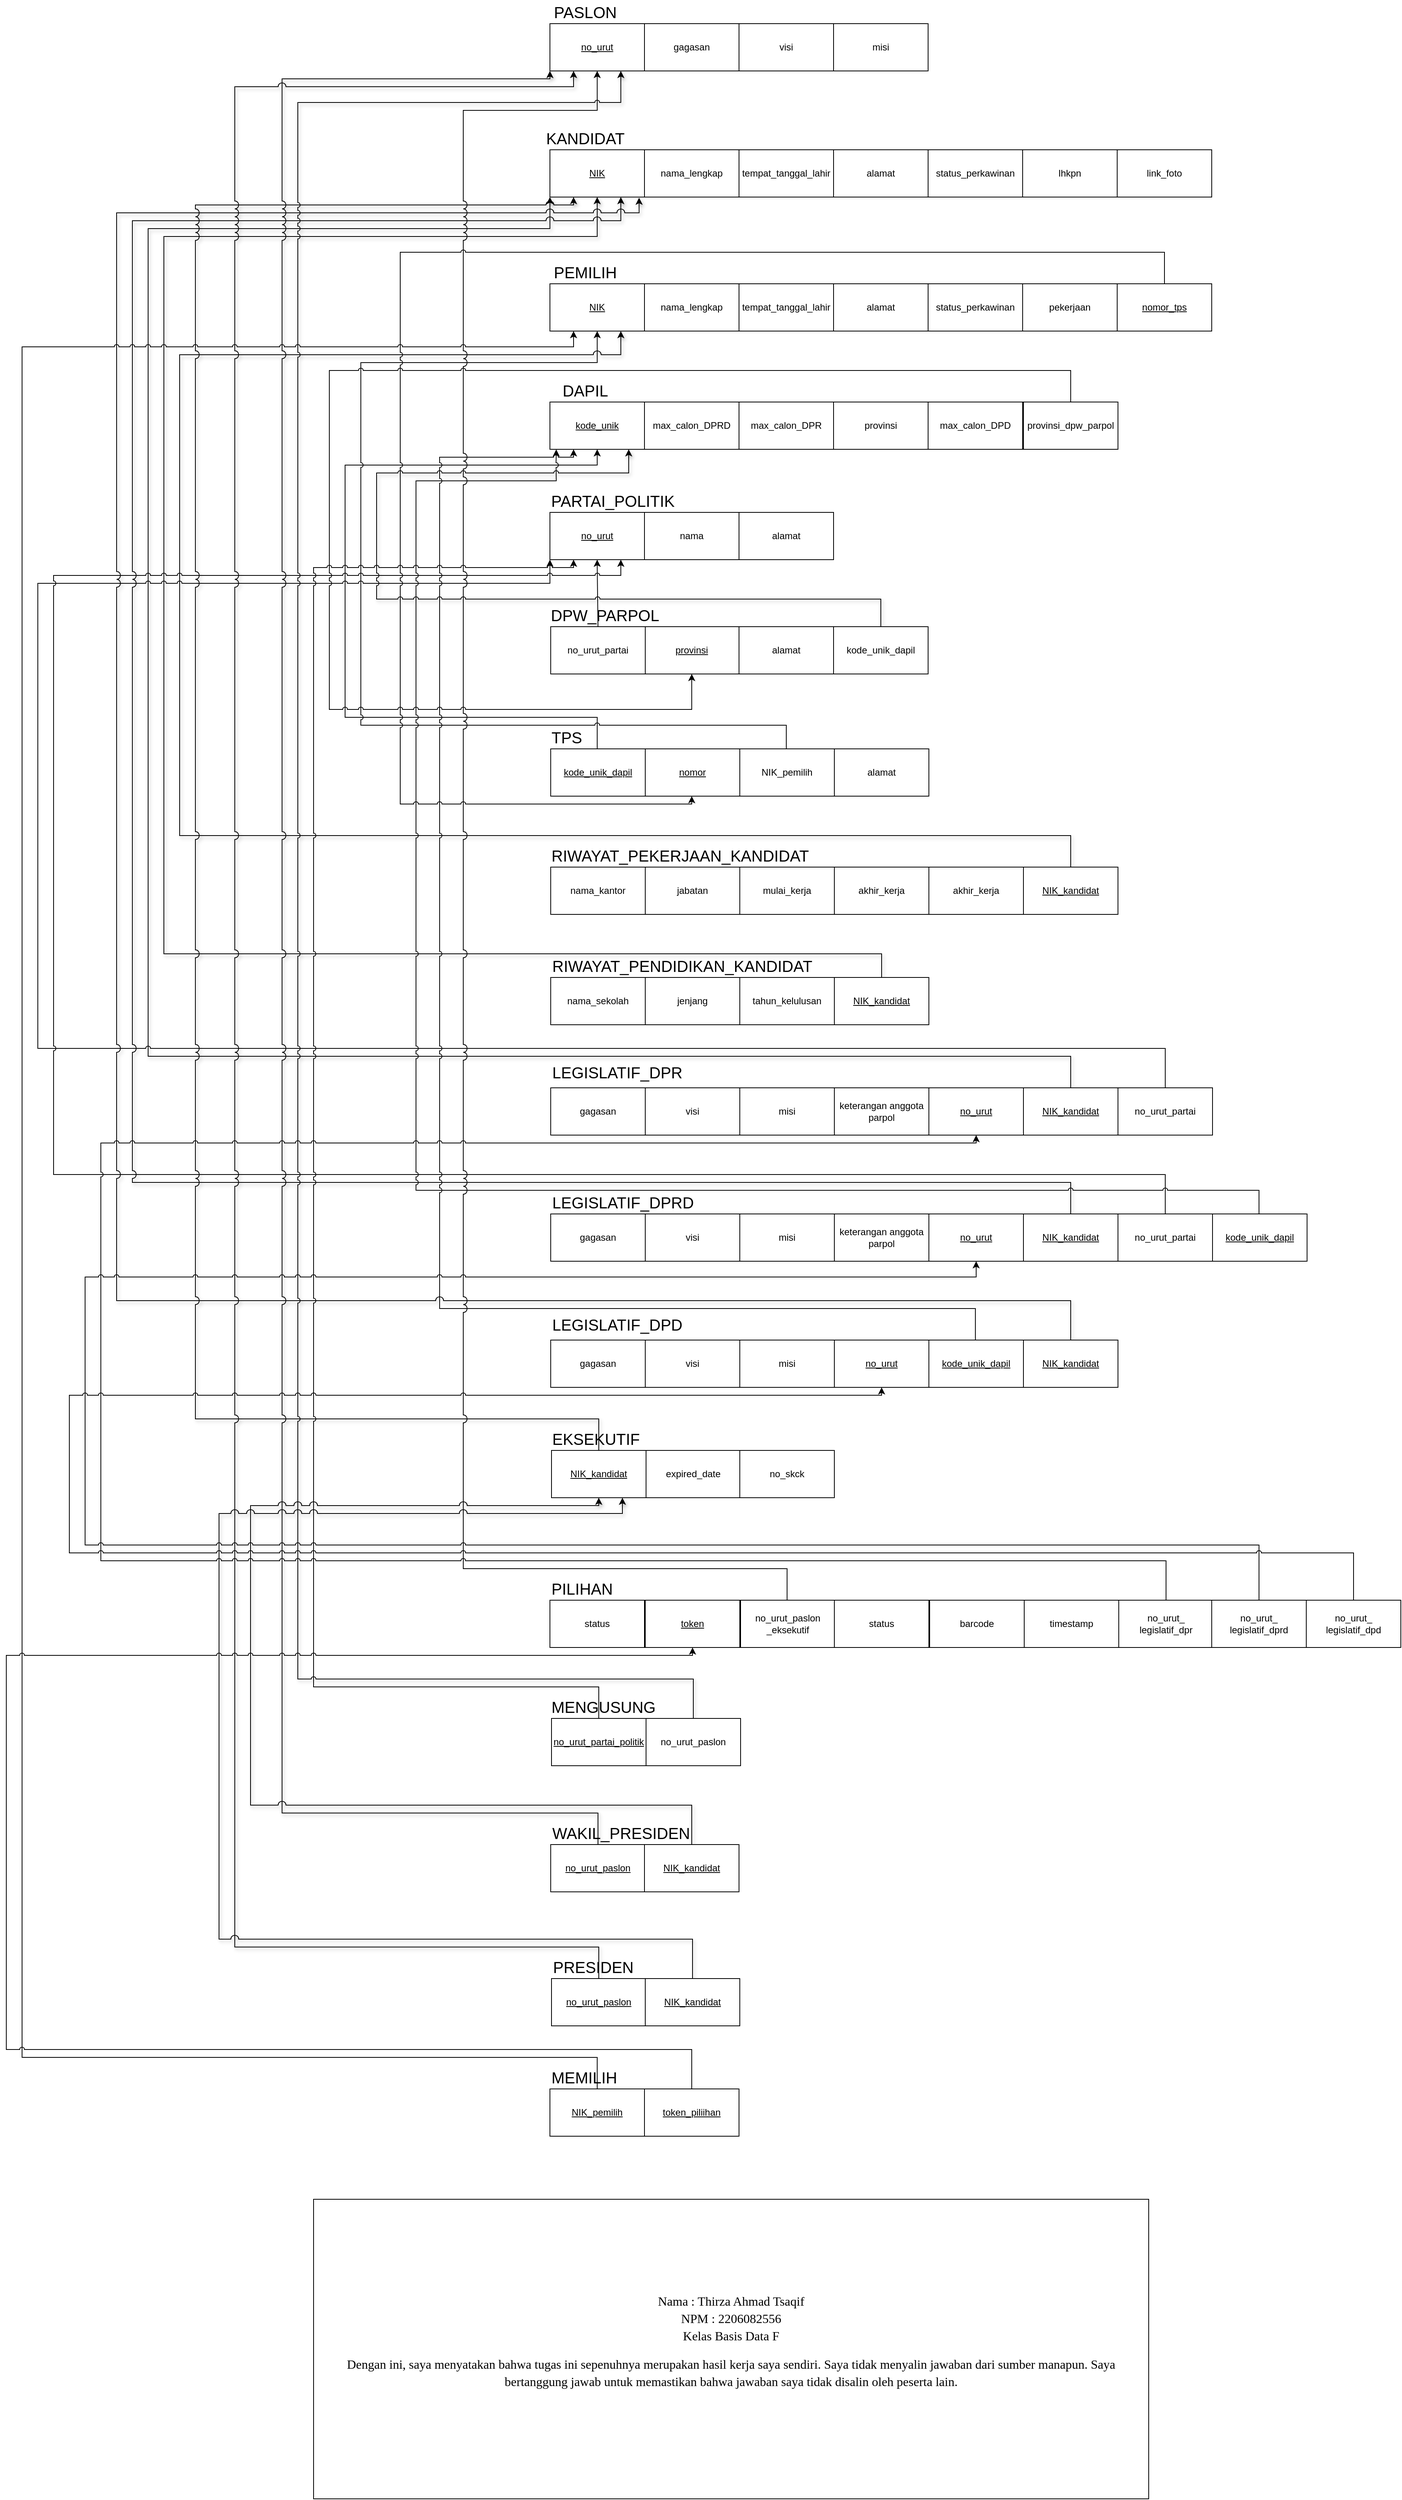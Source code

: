 <mxfile version="24.0.5" type="github">
  <diagram name="Page-1" id="29IbZUK5nLMqWAKEhT4y">
    <mxGraphModel dx="4347" dy="2905" grid="1" gridSize="10" guides="1" tooltips="1" connect="1" arrows="1" fold="1" page="1" pageScale="1" pageWidth="827" pageHeight="1169" math="0" shadow="0">
      <root>
        <mxCell id="0" />
        <mxCell id="1" parent="0" />
        <mxCell id="_uWPzjZglegu2zwNNhxl-1" value="no_urut" style="rounded=0;whiteSpace=wrap;html=1;fontStyle=4" parent="1" vertex="1">
          <mxGeometry x="70" y="-20" width="120" height="60" as="geometry" />
        </mxCell>
        <mxCell id="_uWPzjZglegu2zwNNhxl-2" value="gagasan" style="rounded=0;whiteSpace=wrap;html=1;" parent="1" vertex="1">
          <mxGeometry x="190" y="-20" width="120" height="60" as="geometry" />
        </mxCell>
        <mxCell id="_uWPzjZglegu2zwNNhxl-3" value="visi" style="rounded=0;whiteSpace=wrap;html=1;" parent="1" vertex="1">
          <mxGeometry x="310" y="-20" width="120" height="60" as="geometry" />
        </mxCell>
        <mxCell id="_uWPzjZglegu2zwNNhxl-4" value="misi" style="rounded=0;whiteSpace=wrap;html=1;" parent="1" vertex="1">
          <mxGeometry x="430" y="-20" width="120" height="60" as="geometry" />
        </mxCell>
        <mxCell id="_uWPzjZglegu2zwNNhxl-5" value="PASLON" style="text;html=1;align=center;verticalAlign=middle;whiteSpace=wrap;rounded=0;fontSize=20;" parent="1" vertex="1">
          <mxGeometry x="60" y="-50" width="110" height="30" as="geometry" />
        </mxCell>
        <mxCell id="_uWPzjZglegu2zwNNhxl-7" value="NIK" style="rounded=0;whiteSpace=wrap;html=1;fontStyle=4" parent="1" vertex="1">
          <mxGeometry x="70" y="140" width="120" height="60" as="geometry" />
        </mxCell>
        <mxCell id="_uWPzjZglegu2zwNNhxl-8" value="nama_lengkap" style="rounded=0;whiteSpace=wrap;html=1;" parent="1" vertex="1">
          <mxGeometry x="190" y="140" width="120" height="60" as="geometry" />
        </mxCell>
        <mxCell id="_uWPzjZglegu2zwNNhxl-9" value="tempat_tanggal_lahir" style="rounded=0;whiteSpace=wrap;html=1;" parent="1" vertex="1">
          <mxGeometry x="310" y="140" width="120" height="60" as="geometry" />
        </mxCell>
        <mxCell id="_uWPzjZglegu2zwNNhxl-10" value="alamat" style="rounded=0;whiteSpace=wrap;html=1;" parent="1" vertex="1">
          <mxGeometry x="430" y="140" width="120" height="60" as="geometry" />
        </mxCell>
        <mxCell id="_uWPzjZglegu2zwNNhxl-11" value="status_perkawinan" style="rounded=0;whiteSpace=wrap;html=1;" parent="1" vertex="1">
          <mxGeometry x="550" y="140" width="120" height="60" as="geometry" />
        </mxCell>
        <mxCell id="_uWPzjZglegu2zwNNhxl-12" value="lhkpn" style="rounded=0;whiteSpace=wrap;html=1;" parent="1" vertex="1">
          <mxGeometry x="670" y="140" width="120" height="60" as="geometry" />
        </mxCell>
        <mxCell id="_uWPzjZglegu2zwNNhxl-13" value="link_foto" style="rounded=0;whiteSpace=wrap;html=1;" parent="1" vertex="1">
          <mxGeometry x="790" y="140" width="120" height="60" as="geometry" />
        </mxCell>
        <mxCell id="_uWPzjZglegu2zwNNhxl-14" value="NIK" style="rounded=0;whiteSpace=wrap;html=1;fontStyle=4" parent="1" vertex="1">
          <mxGeometry x="70" y="310" width="120" height="60" as="geometry" />
        </mxCell>
        <mxCell id="_uWPzjZglegu2zwNNhxl-15" value="KANDIDAT" style="text;html=1;align=center;verticalAlign=middle;whiteSpace=wrap;rounded=0;fontSize=20;" parent="1" vertex="1">
          <mxGeometry x="70" y="110" width="90" height="30" as="geometry" />
        </mxCell>
        <mxCell id="_uWPzjZglegu2zwNNhxl-16" value="nama_lengkap" style="rounded=0;whiteSpace=wrap;html=1;" parent="1" vertex="1">
          <mxGeometry x="190" y="310" width="120" height="60" as="geometry" />
        </mxCell>
        <mxCell id="_uWPzjZglegu2zwNNhxl-18" value="tempat_tanggal_lahir" style="rounded=0;whiteSpace=wrap;html=1;" parent="1" vertex="1">
          <mxGeometry x="310" y="310" width="120" height="60" as="geometry" />
        </mxCell>
        <mxCell id="_uWPzjZglegu2zwNNhxl-19" value="alamat" style="rounded=0;whiteSpace=wrap;html=1;" parent="1" vertex="1">
          <mxGeometry x="430" y="310" width="120" height="60" as="geometry" />
        </mxCell>
        <mxCell id="_uWPzjZglegu2zwNNhxl-20" value="status_perkawinan" style="rounded=0;whiteSpace=wrap;html=1;" parent="1" vertex="1">
          <mxGeometry x="550" y="310" width="120" height="60" as="geometry" />
        </mxCell>
        <mxCell id="_uWPzjZglegu2zwNNhxl-21" value="pekerjaan" style="rounded=0;whiteSpace=wrap;html=1;" parent="1" vertex="1">
          <mxGeometry x="670" y="310" width="120" height="60" as="geometry" />
        </mxCell>
        <mxCell id="_uWPzjZglegu2zwNNhxl-22" value="max_calon_DPD" style="rounded=0;whiteSpace=wrap;html=1;" parent="1" vertex="1">
          <mxGeometry x="550" y="460" width="120" height="60" as="geometry" />
        </mxCell>
        <mxCell id="_uWPzjZglegu2zwNNhxl-23" value="PEMILIH" style="text;html=1;align=center;verticalAlign=middle;whiteSpace=wrap;rounded=0;fontSize=20;" parent="1" vertex="1">
          <mxGeometry x="70" y="280" width="90" height="30" as="geometry" />
        </mxCell>
        <mxCell id="_uWPzjZglegu2zwNNhxl-24" value="max_calon_DPRD" style="rounded=0;whiteSpace=wrap;html=1;" parent="1" vertex="1">
          <mxGeometry x="190" y="460" width="120" height="60" as="geometry" />
        </mxCell>
        <mxCell id="_uWPzjZglegu2zwNNhxl-25" value="max_calon_DPR" style="rounded=0;whiteSpace=wrap;html=1;" parent="1" vertex="1">
          <mxGeometry x="310" y="460" width="120" height="60" as="geometry" />
        </mxCell>
        <mxCell id="_uWPzjZglegu2zwNNhxl-26" value="provinsi" style="rounded=0;whiteSpace=wrap;html=1;" parent="1" vertex="1">
          <mxGeometry x="430" y="460" width="120" height="60" as="geometry" />
        </mxCell>
        <mxCell id="_uWPzjZglegu2zwNNhxl-27" value="kode_unik" style="rounded=0;whiteSpace=wrap;html=1;fontStyle=4" parent="1" vertex="1">
          <mxGeometry x="70" y="460" width="120" height="60" as="geometry" />
        </mxCell>
        <mxCell id="_uWPzjZglegu2zwNNhxl-28" value="DAPIL" style="text;html=1;align=center;verticalAlign=middle;whiteSpace=wrap;rounded=0;fontSize=20;" parent="1" vertex="1">
          <mxGeometry x="70" y="430" width="90" height="30" as="geometry" />
        </mxCell>
        <mxCell id="_uWPzjZglegu2zwNNhxl-29" value="no_urut" style="rounded=0;whiteSpace=wrap;html=1;fontStyle=4" parent="1" vertex="1">
          <mxGeometry x="70" y="600" width="120" height="60" as="geometry" />
        </mxCell>
        <mxCell id="_uWPzjZglegu2zwNNhxl-30" value="nama" style="rounded=0;whiteSpace=wrap;html=1;" parent="1" vertex="1">
          <mxGeometry x="190" y="600" width="120" height="60" as="geometry" />
        </mxCell>
        <mxCell id="_uWPzjZglegu2zwNNhxl-31" value="alamat" style="rounded=0;whiteSpace=wrap;html=1;" parent="1" vertex="1">
          <mxGeometry x="310" y="600" width="120" height="60" as="geometry" />
        </mxCell>
        <mxCell id="_uWPzjZglegu2zwNNhxl-32" value="PARTAI_POLITIK" style="text;html=1;align=center;verticalAlign=middle;whiteSpace=wrap;rounded=0;fontSize=20;" parent="1" vertex="1">
          <mxGeometry x="70" y="570" width="160" height="30" as="geometry" />
        </mxCell>
        <mxCell id="_uWPzjZglegu2zwNNhxl-36" value="provinsi" style="rounded=0;whiteSpace=wrap;html=1;fontStyle=4" parent="1" vertex="1">
          <mxGeometry x="190" y="745" width="120" height="60" as="geometry" />
        </mxCell>
        <mxCell id="12" style="edgeStyle=orthogonalEdgeStyle;rounded=0;jumpStyle=arc;html=1;entryX=0.5;entryY=1;entryDx=0;entryDy=0;" parent="1" source="_uWPzjZglegu2zwNNhxl-37" target="_uWPzjZglegu2zwNNhxl-29" edge="1">
          <mxGeometry relative="1" as="geometry" />
        </mxCell>
        <mxCell id="_uWPzjZglegu2zwNNhxl-37" value="no_urut_partai" style="rounded=0;whiteSpace=wrap;html=1;fontStyle=0" parent="1" vertex="1">
          <mxGeometry x="71" y="745" width="120" height="60" as="geometry" />
        </mxCell>
        <mxCell id="_uWPzjZglegu2zwNNhxl-38" value="alamat" style="rounded=0;whiteSpace=wrap;html=1;" parent="1" vertex="1">
          <mxGeometry x="310" y="745" width="120" height="60" as="geometry" />
        </mxCell>
        <mxCell id="_uWPzjZglegu2zwNNhxl-39" value="DPW_PARPOL" style="text;html=1;align=center;verticalAlign=middle;whiteSpace=wrap;rounded=0;fontSize=20;" parent="1" vertex="1">
          <mxGeometry x="60" y="715" width="160" height="30" as="geometry" />
        </mxCell>
        <mxCell id="_uWPzjZglegu2zwNNhxl-40" value="alamat" style="rounded=0;whiteSpace=wrap;html=1;" parent="1" vertex="1">
          <mxGeometry x="431" y="900" width="120" height="60" as="geometry" />
        </mxCell>
        <mxCell id="_uWPzjZglegu2zwNNhxl-41" value="nomor" style="rounded=0;whiteSpace=wrap;html=1;fontStyle=4" parent="1" vertex="1">
          <mxGeometry x="191" y="900" width="120" height="60" as="geometry" />
        </mxCell>
        <mxCell id="16" style="edgeStyle=orthogonalEdgeStyle;rounded=0;jumpStyle=arc;html=1;entryX=0.5;entryY=1;entryDx=0;entryDy=0;" parent="1" source="_uWPzjZglegu2zwNNhxl-42" target="_uWPzjZglegu2zwNNhxl-27" edge="1">
          <mxGeometry relative="1" as="geometry">
            <Array as="points">
              <mxPoint x="130" y="860" />
              <mxPoint x="-190" y="860" />
              <mxPoint x="-190" y="540" />
              <mxPoint x="130" y="540" />
            </Array>
          </mxGeometry>
        </mxCell>
        <mxCell id="_uWPzjZglegu2zwNNhxl-42" value="kode_unik_dapil" style="rounded=0;whiteSpace=wrap;html=1;fontStyle=4" parent="1" vertex="1">
          <mxGeometry x="71" y="900" width="120" height="60" as="geometry" />
        </mxCell>
        <mxCell id="_uWPzjZglegu2zwNNhxl-43" value="TPS" style="text;html=1;align=left;verticalAlign=middle;whiteSpace=wrap;rounded=0;fontSize=20;" parent="1" vertex="1">
          <mxGeometry x="70" y="870" width="50" height="30" as="geometry" />
        </mxCell>
        <mxCell id="13" style="edgeStyle=orthogonalEdgeStyle;rounded=0;jumpStyle=arc;html=1;entryX=0.5;entryY=1;entryDx=0;entryDy=0;" parent="1" source="_uWPzjZglegu2zwNNhxl-44" target="_uWPzjZglegu2zwNNhxl-14" edge="1">
          <mxGeometry relative="1" as="geometry">
            <Array as="points">
              <mxPoint x="370" y="870" />
              <mxPoint x="-170" y="870" />
              <mxPoint x="-170" y="410" />
              <mxPoint x="130" y="410" />
            </Array>
          </mxGeometry>
        </mxCell>
        <mxCell id="_uWPzjZglegu2zwNNhxl-44" value="NIK_pemilih" style="rounded=0;whiteSpace=wrap;html=1;fontStyle=0" parent="1" vertex="1">
          <mxGeometry x="311" y="900" width="120" height="60" as="geometry" />
        </mxCell>
        <mxCell id="_uWPzjZglegu2zwNNhxl-45" value="nama_kantor" style="rounded=0;whiteSpace=wrap;html=1;fontStyle=0" parent="1" vertex="1">
          <mxGeometry x="71" y="1050" width="120" height="60" as="geometry" />
        </mxCell>
        <mxCell id="_uWPzjZglegu2zwNNhxl-46" value="jabatan" style="rounded=0;whiteSpace=wrap;html=1;fontStyle=0" parent="1" vertex="1">
          <mxGeometry x="191" y="1050" width="120" height="60" as="geometry" />
        </mxCell>
        <mxCell id="_uWPzjZglegu2zwNNhxl-47" value="mulai_kerja" style="rounded=0;whiteSpace=wrap;html=1;fontStyle=0" parent="1" vertex="1">
          <mxGeometry x="311" y="1050" width="120" height="60" as="geometry" />
        </mxCell>
        <mxCell id="_uWPzjZglegu2zwNNhxl-48" value="akhir_kerja" style="rounded=0;whiteSpace=wrap;html=1;fontStyle=0" parent="1" vertex="1">
          <mxGeometry x="431" y="1050" width="120" height="60" as="geometry" />
        </mxCell>
        <mxCell id="_uWPzjZglegu2zwNNhxl-50" value="RIWAYAT_PEKERJAAN_KANDIDAT" style="text;html=1;align=left;verticalAlign=middle;whiteSpace=wrap;rounded=0;fontSize=20;" parent="1" vertex="1">
          <mxGeometry x="70" y="1020" width="330" height="30" as="geometry" />
        </mxCell>
        <mxCell id="_uWPzjZglegu2zwNNhxl-51" value="akhir_kerja" style="rounded=0;whiteSpace=wrap;html=1;fontStyle=0" parent="1" vertex="1">
          <mxGeometry x="551" y="1050" width="120" height="60" as="geometry" />
        </mxCell>
        <mxCell id="37" style="edgeStyle=orthogonalEdgeStyle;rounded=0;jumpStyle=arc;jumpSize=10;html=1;entryX=0.75;entryY=1;entryDx=0;entryDy=0;shadow=1;" parent="1" source="_uWPzjZglegu2zwNNhxl-52" target="_uWPzjZglegu2zwNNhxl-14" edge="1">
          <mxGeometry relative="1" as="geometry">
            <Array as="points">
              <mxPoint x="731" y="1010" />
              <mxPoint x="-400" y="1010" />
              <mxPoint x="-400" y="400" />
              <mxPoint x="160" y="400" />
            </Array>
          </mxGeometry>
        </mxCell>
        <mxCell id="_uWPzjZglegu2zwNNhxl-52" value="NIK_kandidat" style="rounded=0;whiteSpace=wrap;html=1;fontStyle=4" parent="1" vertex="1">
          <mxGeometry x="671" y="1050" width="120" height="60" as="geometry" />
        </mxCell>
        <mxCell id="_uWPzjZglegu2zwNNhxl-53" value="nama_sekolah" style="rounded=0;whiteSpace=wrap;html=1;fontStyle=0" parent="1" vertex="1">
          <mxGeometry x="71" y="1190" width="120" height="60" as="geometry" />
        </mxCell>
        <mxCell id="_uWPzjZglegu2zwNNhxl-54" value="jenjang" style="rounded=0;whiteSpace=wrap;html=1;fontStyle=0" parent="1" vertex="1">
          <mxGeometry x="191" y="1190" width="120" height="60" as="geometry" />
        </mxCell>
        <mxCell id="_uWPzjZglegu2zwNNhxl-55" value="tahun_kelulusan" style="rounded=0;whiteSpace=wrap;html=1;fontStyle=0" parent="1" vertex="1">
          <mxGeometry x="311" y="1190" width="120" height="60" as="geometry" />
        </mxCell>
        <mxCell id="_uWPzjZglegu2zwNNhxl-56" value="RIWAYAT_PENDIDIKAN_KANDIDAT" style="text;html=1;align=left;verticalAlign=middle;whiteSpace=wrap;rounded=0;fontSize=20;" parent="1" vertex="1">
          <mxGeometry x="71" y="1160" width="330" height="30" as="geometry" />
        </mxCell>
        <mxCell id="38" style="edgeStyle=orthogonalEdgeStyle;rounded=0;jumpStyle=arc;jumpSize=10;html=1;entryX=0.5;entryY=1;entryDx=0;entryDy=0;shadow=1;" parent="1" source="_uWPzjZglegu2zwNNhxl-57" target="_uWPzjZglegu2zwNNhxl-7" edge="1">
          <mxGeometry relative="1" as="geometry">
            <Array as="points">
              <mxPoint x="491" y="1160" />
              <mxPoint x="-420" y="1160" />
              <mxPoint x="-420" y="250" />
              <mxPoint x="130" y="250" />
            </Array>
          </mxGeometry>
        </mxCell>
        <mxCell id="_uWPzjZglegu2zwNNhxl-57" value="NIK_kandidat" style="rounded=0;whiteSpace=wrap;html=1;fontStyle=4" parent="1" vertex="1">
          <mxGeometry x="431" y="1190" width="120" height="60" as="geometry" />
        </mxCell>
        <mxCell id="_uWPzjZglegu2zwNNhxl-58" value="gagasan" style="rounded=0;whiteSpace=wrap;html=1;fontStyle=0" parent="1" vertex="1">
          <mxGeometry x="71" y="1330" width="120" height="60" as="geometry" />
        </mxCell>
        <mxCell id="_uWPzjZglegu2zwNNhxl-59" value="LEGISLATIF_DPR" style="text;html=1;align=left;verticalAlign=middle;whiteSpace=wrap;rounded=0;fontSize=20;" parent="1" vertex="1">
          <mxGeometry x="71" y="1295" width="330" height="30" as="geometry" />
        </mxCell>
        <mxCell id="_uWPzjZglegu2zwNNhxl-60" value="visi" style="rounded=0;whiteSpace=wrap;html=1;fontStyle=0" parent="1" vertex="1">
          <mxGeometry x="191" y="1330" width="120" height="60" as="geometry" />
        </mxCell>
        <mxCell id="_uWPzjZglegu2zwNNhxl-61" value="misi" style="rounded=0;whiteSpace=wrap;html=1;fontStyle=0" parent="1" vertex="1">
          <mxGeometry x="311" y="1330" width="120" height="60" as="geometry" />
        </mxCell>
        <mxCell id="_uWPzjZglegu2zwNNhxl-62" value="keterangan anggota parpol" style="rounded=0;whiteSpace=wrap;html=1;fontStyle=0" parent="1" vertex="1">
          <mxGeometry x="431" y="1330" width="120" height="60" as="geometry" />
        </mxCell>
        <mxCell id="_uWPzjZglegu2zwNNhxl-63" value="no_urut" style="rounded=0;whiteSpace=wrap;html=1;fontStyle=4" parent="1" vertex="1">
          <mxGeometry x="551" y="1330" width="120" height="60" as="geometry" />
        </mxCell>
        <mxCell id="39" style="edgeStyle=orthogonalEdgeStyle;rounded=0;jumpStyle=arc;jumpSize=10;html=1;entryX=0;entryY=1;entryDx=0;entryDy=0;shadow=1;" parent="1" source="_uWPzjZglegu2zwNNhxl-64" target="_uWPzjZglegu2zwNNhxl-7" edge="1">
          <mxGeometry relative="1" as="geometry">
            <Array as="points">
              <mxPoint x="731" y="1290" />
              <mxPoint x="-440" y="1290" />
              <mxPoint x="-440" y="240" />
              <mxPoint x="70" y="240" />
            </Array>
          </mxGeometry>
        </mxCell>
        <mxCell id="_uWPzjZglegu2zwNNhxl-64" value="NIK_kandidat" style="rounded=0;whiteSpace=wrap;html=1;fontStyle=4" parent="1" vertex="1">
          <mxGeometry x="671" y="1330" width="120" height="60" as="geometry" />
        </mxCell>
        <mxCell id="52" style="edgeStyle=orthogonalEdgeStyle;rounded=0;jumpStyle=arc;html=1;entryX=0;entryY=1;entryDx=0;entryDy=0;" parent="1" source="_uWPzjZglegu2zwNNhxl-65" target="_uWPzjZglegu2zwNNhxl-29" edge="1">
          <mxGeometry relative="1" as="geometry">
            <Array as="points">
              <mxPoint x="851" y="1280" />
              <mxPoint x="-580" y="1280" />
              <mxPoint x="-580" y="690" />
              <mxPoint x="70" y="690" />
            </Array>
            <mxPoint x="130" y="660" as="targetPoint" />
          </mxGeometry>
        </mxCell>
        <mxCell id="_uWPzjZglegu2zwNNhxl-65" value="no_urut_partai" style="rounded=0;whiteSpace=wrap;html=1;fontStyle=0" parent="1" vertex="1">
          <mxGeometry x="791" y="1330" width="120" height="60" as="geometry" />
        </mxCell>
        <mxCell id="51" style="edgeStyle=orthogonalEdgeStyle;rounded=0;jumpStyle=arc;html=1;entryX=0.75;entryY=1;entryDx=0;entryDy=0;" parent="1" source="_uWPzjZglegu2zwNNhxl-74" target="_uWPzjZglegu2zwNNhxl-29" edge="1">
          <mxGeometry relative="1" as="geometry">
            <Array as="points">
              <mxPoint x="851" y="1440" />
              <mxPoint x="-560" y="1440" />
              <mxPoint x="-560" y="680" />
              <mxPoint x="160" y="680" />
            </Array>
          </mxGeometry>
        </mxCell>
        <mxCell id="_uWPzjZglegu2zwNNhxl-74" value="no_urut_partai" style="rounded=0;whiteSpace=wrap;html=1;fontStyle=0" parent="1" vertex="1">
          <mxGeometry x="791" y="1490" width="120" height="60" as="geometry" />
        </mxCell>
        <mxCell id="41" style="edgeStyle=orthogonalEdgeStyle;rounded=0;jumpStyle=arc;jumpSize=10;html=1;entryX=0.75;entryY=1;entryDx=0;entryDy=0;shadow=1;" parent="1" source="_uWPzjZglegu2zwNNhxl-75" target="_uWPzjZglegu2zwNNhxl-7" edge="1">
          <mxGeometry relative="1" as="geometry">
            <Array as="points">
              <mxPoint x="731" y="1450" />
              <mxPoint x="-460" y="1450" />
              <mxPoint x="-460" y="230" />
              <mxPoint x="160" y="230" />
            </Array>
          </mxGeometry>
        </mxCell>
        <mxCell id="_uWPzjZglegu2zwNNhxl-75" value="NIK_kandidat" style="rounded=0;whiteSpace=wrap;html=1;fontStyle=4" parent="1" vertex="1">
          <mxGeometry x="671" y="1490" width="120" height="60" as="geometry" />
        </mxCell>
        <mxCell id="_uWPzjZglegu2zwNNhxl-76" value="no_urut" style="rounded=0;whiteSpace=wrap;html=1;fontStyle=4" parent="1" vertex="1">
          <mxGeometry x="551" y="1490" width="120" height="60" as="geometry" />
        </mxCell>
        <mxCell id="_uWPzjZglegu2zwNNhxl-77" value="keterangan anggota parpol" style="rounded=0;whiteSpace=wrap;html=1;fontStyle=0" parent="1" vertex="1">
          <mxGeometry x="431" y="1490" width="120" height="60" as="geometry" />
        </mxCell>
        <mxCell id="_uWPzjZglegu2zwNNhxl-78" value="misi" style="rounded=0;whiteSpace=wrap;html=1;fontStyle=0" parent="1" vertex="1">
          <mxGeometry x="311" y="1490" width="120" height="60" as="geometry" />
        </mxCell>
        <mxCell id="_uWPzjZglegu2zwNNhxl-79" value="visi" style="rounded=0;whiteSpace=wrap;html=1;fontStyle=0" parent="1" vertex="1">
          <mxGeometry x="191" y="1490" width="120" height="60" as="geometry" />
        </mxCell>
        <mxCell id="_uWPzjZglegu2zwNNhxl-80" value="gagasan" style="rounded=0;whiteSpace=wrap;html=1;fontStyle=0" parent="1" vertex="1">
          <mxGeometry x="71" y="1490" width="120" height="60" as="geometry" />
        </mxCell>
        <mxCell id="_uWPzjZglegu2zwNNhxl-81" value="LEGISLATIF_DPRD" style="text;html=1;align=left;verticalAlign=middle;whiteSpace=wrap;rounded=0;fontSize=20;" parent="1" vertex="1">
          <mxGeometry x="71" y="1460" width="330" height="30" as="geometry" />
        </mxCell>
        <mxCell id="7" style="edgeStyle=orthogonalEdgeStyle;rounded=0;jumpStyle=arc;html=1;entryX=0.063;entryY=1.001;entryDx=0;entryDy=0;entryPerimeter=0;" parent="1" source="_uWPzjZglegu2zwNNhxl-82" target="_uWPzjZglegu2zwNNhxl-27" edge="1">
          <mxGeometry relative="1" as="geometry">
            <Array as="points">
              <mxPoint x="970" y="1460" />
              <mxPoint x="-100" y="1460" />
              <mxPoint x="-100" y="560" />
              <mxPoint x="78" y="560" />
              <mxPoint x="78" y="520" />
            </Array>
          </mxGeometry>
        </mxCell>
        <mxCell id="_uWPzjZglegu2zwNNhxl-82" value="kode_unik_dapil" style="rounded=0;whiteSpace=wrap;html=1;fontStyle=4" parent="1" vertex="1">
          <mxGeometry x="911" y="1490" width="120" height="60" as="geometry" />
        </mxCell>
        <mxCell id="_uWPzjZglegu2zwNNhxl-83" value="LEGISLATIF_DPD" style="text;html=1;align=left;verticalAlign=middle;whiteSpace=wrap;rounded=0;fontSize=20;" parent="1" vertex="1">
          <mxGeometry x="71" y="1615" width="330" height="30" as="geometry" />
        </mxCell>
        <mxCell id="_uWPzjZglegu2zwNNhxl-85" value="gagasan" style="rounded=0;whiteSpace=wrap;html=1;fontStyle=0" parent="1" vertex="1">
          <mxGeometry x="71" y="1650" width="120" height="60" as="geometry" />
        </mxCell>
        <mxCell id="_uWPzjZglegu2zwNNhxl-88" value="visi" style="rounded=0;whiteSpace=wrap;html=1;fontStyle=0" parent="1" vertex="1">
          <mxGeometry x="191" y="1650" width="120" height="60" as="geometry" />
        </mxCell>
        <mxCell id="_uWPzjZglegu2zwNNhxl-90" value="misi" style="rounded=0;whiteSpace=wrap;html=1;fontStyle=0" parent="1" vertex="1">
          <mxGeometry x="311" y="1650" width="120" height="60" as="geometry" />
        </mxCell>
        <mxCell id="_uWPzjZglegu2zwNNhxl-91" value="no_urut" style="rounded=0;whiteSpace=wrap;html=1;fontStyle=4" parent="1" vertex="1">
          <mxGeometry x="431" y="1650" width="120" height="60" as="geometry" />
        </mxCell>
        <mxCell id="6" style="edgeStyle=orthogonalEdgeStyle;rounded=0;html=1;entryX=0.25;entryY=1;entryDx=0;entryDy=0;jumpStyle=arc;" parent="1" source="_uWPzjZglegu2zwNNhxl-92" target="_uWPzjZglegu2zwNNhxl-27" edge="1">
          <mxGeometry relative="1" as="geometry">
            <Array as="points">
              <mxPoint x="610" y="1610" />
              <mxPoint x="-70" y="1610" />
              <mxPoint x="-70" y="530" />
              <mxPoint x="100" y="530" />
            </Array>
          </mxGeometry>
        </mxCell>
        <mxCell id="_uWPzjZglegu2zwNNhxl-92" value="kode_unik_dapil" style="rounded=0;whiteSpace=wrap;html=1;fontStyle=4" parent="1" vertex="1">
          <mxGeometry x="551" y="1650" width="120" height="60" as="geometry" />
        </mxCell>
        <mxCell id="43" style="edgeStyle=orthogonalEdgeStyle;rounded=0;jumpStyle=arc;jumpSize=10;html=1;entryX=0.943;entryY=1.013;entryDx=0;entryDy=0;shadow=1;entryPerimeter=0;" parent="1" source="_uWPzjZglegu2zwNNhxl-95" target="_uWPzjZglegu2zwNNhxl-7" edge="1">
          <mxGeometry relative="1" as="geometry">
            <Array as="points">
              <mxPoint x="731" y="1600" />
              <mxPoint x="-480" y="1600" />
              <mxPoint x="-480" y="220" />
              <mxPoint x="183" y="220" />
            </Array>
          </mxGeometry>
        </mxCell>
        <mxCell id="_uWPzjZglegu2zwNNhxl-95" value="NIK_kandidat" style="rounded=0;whiteSpace=wrap;html=1;fontStyle=4" parent="1" vertex="1">
          <mxGeometry x="671" y="1650" width="120" height="60" as="geometry" />
        </mxCell>
        <mxCell id="36" style="edgeStyle=orthogonalEdgeStyle;rounded=0;jumpStyle=arc;jumpSize=10;html=1;entryX=0.25;entryY=1;entryDx=0;entryDy=0;shadow=1;" parent="1" source="_uWPzjZglegu2zwNNhxl-96" target="_uWPzjZglegu2zwNNhxl-7" edge="1">
          <mxGeometry relative="1" as="geometry">
            <Array as="points">
              <mxPoint x="132" y="1750" />
              <mxPoint x="-380" y="1750" />
              <mxPoint x="-380" y="210" />
              <mxPoint x="100" y="210" />
            </Array>
          </mxGeometry>
        </mxCell>
        <mxCell id="_uWPzjZglegu2zwNNhxl-96" value="NIK_kandidat" style="rounded=0;whiteSpace=wrap;html=1;fontStyle=4" parent="1" vertex="1">
          <mxGeometry x="72" y="1790" width="120" height="60" as="geometry" />
        </mxCell>
        <mxCell id="_uWPzjZglegu2zwNNhxl-97" value="expired_date" style="rounded=0;whiteSpace=wrap;html=1;fontStyle=0" parent="1" vertex="1">
          <mxGeometry x="192" y="1790" width="120" height="60" as="geometry" />
        </mxCell>
        <mxCell id="_uWPzjZglegu2zwNNhxl-99" style="edgeStyle=orthogonalEdgeStyle;rounded=0;orthogonalLoop=1;jettySize=auto;html=1;exitX=0.75;exitY=1;exitDx=0;exitDy=0;entryX=0.658;entryY=0.833;entryDx=0;entryDy=0;entryPerimeter=0;" parent="1" source="_uWPzjZglegu2zwNNhxl-100" target="_uWPzjZglegu2zwNNhxl-100" edge="1">
          <mxGeometry relative="1" as="geometry" />
        </mxCell>
        <mxCell id="_uWPzjZglegu2zwNNhxl-100" value="no_skck" style="rounded=0;whiteSpace=wrap;html=1;fontStyle=0" parent="1" vertex="1">
          <mxGeometry x="311" y="1790" width="120" height="60" as="geometry" />
        </mxCell>
        <mxCell id="_uWPzjZglegu2zwNNhxl-101" value="EKSEKUTIF" style="text;html=1;align=left;verticalAlign=middle;whiteSpace=wrap;rounded=0;fontSize=20;" parent="1" vertex="1">
          <mxGeometry x="71" y="1760" width="29" height="30" as="geometry" />
        </mxCell>
        <mxCell id="_uWPzjZglegu2zwNNhxl-103" value="token" style="rounded=0;whiteSpace=wrap;html=1;fontStyle=4" parent="1" vertex="1">
          <mxGeometry x="191" y="1980" width="120" height="60" as="geometry" />
        </mxCell>
        <mxCell id="5" style="edgeStyle=orthogonalEdgeStyle;rounded=0;html=1;entryX=0.5;entryY=1;entryDx=0;entryDy=0;jumpStyle=arc;jumpSize=10;" parent="1" source="_uWPzjZglegu2zwNNhxl-104" target="_uWPzjZglegu2zwNNhxl-1" edge="1">
          <mxGeometry relative="1" as="geometry">
            <Array as="points">
              <mxPoint x="371" y="1940" />
              <mxPoint x="-40" y="1940" />
              <mxPoint x="-40" y="90" />
              <mxPoint x="130" y="90" />
            </Array>
          </mxGeometry>
        </mxCell>
        <mxCell id="_uWPzjZglegu2zwNNhxl-104" value="no_urut_paslon&lt;br&gt;_eksekutif" style="rounded=0;whiteSpace=wrap;html=1;fontStyle=0" parent="1" vertex="1">
          <mxGeometry x="312" y="1980" width="120" height="60" as="geometry" />
        </mxCell>
        <mxCell id="_uWPzjZglegu2zwNNhxl-105" value="status" style="rounded=0;whiteSpace=wrap;html=1;fontStyle=0" parent="1" vertex="1">
          <mxGeometry x="70" y="1980" width="120" height="60" as="geometry" />
        </mxCell>
        <mxCell id="_uWPzjZglegu2zwNNhxl-106" value="barcode" style="rounded=0;whiteSpace=wrap;html=1;fontStyle=0" parent="1" vertex="1">
          <mxGeometry x="552" y="1980" width="120" height="60" as="geometry" />
        </mxCell>
        <mxCell id="_uWPzjZglegu2zwNNhxl-107" value="PILIHAN" style="text;html=1;align=left;verticalAlign=middle;whiteSpace=wrap;rounded=0;fontSize=20;" parent="1" vertex="1">
          <mxGeometry x="70" y="1950" width="230" height="30" as="geometry" />
        </mxCell>
        <mxCell id="_uWPzjZglegu2zwNNhxl-109" value="timestamp" style="rounded=0;whiteSpace=wrap;html=1;fontStyle=0" parent="1" vertex="1">
          <mxGeometry x="672" y="1980" width="120" height="60" as="geometry" />
        </mxCell>
        <mxCell id="9" style="edgeStyle=orthogonalEdgeStyle;rounded=0;jumpStyle=arc;html=1;" parent="1" source="8" edge="1">
          <mxGeometry relative="1" as="geometry">
            <mxPoint x="250" y="960" as="targetPoint" />
            <Array as="points">
              <mxPoint x="850" y="270" />
              <mxPoint x="-120" y="270" />
              <mxPoint x="-120" y="970" />
              <mxPoint x="250" y="970" />
            </Array>
          </mxGeometry>
        </mxCell>
        <mxCell id="8" value="nomor_tps" style="rounded=0;whiteSpace=wrap;html=1;fontStyle=4" parent="1" vertex="1">
          <mxGeometry x="790" y="310" width="120" height="60" as="geometry" />
        </mxCell>
        <mxCell id="11" style="edgeStyle=orthogonalEdgeStyle;rounded=0;jumpStyle=arc;html=1;shadow=1;" parent="1" source="10" target="_uWPzjZglegu2zwNNhxl-27" edge="1">
          <mxGeometry relative="1" as="geometry">
            <Array as="points">
              <mxPoint x="490" y="710" />
              <mxPoint x="-150" y="710" />
              <mxPoint x="-150" y="550" />
              <mxPoint x="170" y="550" />
            </Array>
          </mxGeometry>
        </mxCell>
        <mxCell id="10" value="kode_unik_dapil" style="rounded=0;whiteSpace=wrap;html=1;fontStyle=0" parent="1" vertex="1">
          <mxGeometry x="430" y="745" width="120" height="60" as="geometry" />
        </mxCell>
        <mxCell id="18" style="edgeStyle=orthogonalEdgeStyle;rounded=0;jumpStyle=arc;html=1;entryX=0.5;entryY=1;entryDx=0;entryDy=0;" parent="1" source="17" target="_uWPzjZglegu2zwNNhxl-36" edge="1">
          <mxGeometry relative="1" as="geometry">
            <Array as="points">
              <mxPoint x="731" y="420" />
              <mxPoint x="-210" y="420" />
              <mxPoint x="-210" y="850" />
              <mxPoint x="250" y="850" />
            </Array>
          </mxGeometry>
        </mxCell>
        <mxCell id="17" value="provinsi_dpw_parpol" style="rounded=0;whiteSpace=wrap;html=1;" parent="1" vertex="1">
          <mxGeometry x="671" y="460" width="120" height="60" as="geometry" />
        </mxCell>
        <mxCell id="23" style="edgeStyle=orthogonalEdgeStyle;rounded=0;jumpStyle=arc;html=1;entryX=0.25;entryY=1;entryDx=0;entryDy=0;" parent="1" source="20" target="_uWPzjZglegu2zwNNhxl-29" edge="1">
          <mxGeometry relative="1" as="geometry">
            <Array as="points">
              <mxPoint x="132" y="2090" />
              <mxPoint x="-230" y="2090" />
              <mxPoint x="-230" y="670" />
              <mxPoint x="100" y="670" />
            </Array>
          </mxGeometry>
        </mxCell>
        <mxCell id="20" value="no_urut_partai_politik" style="rounded=0;whiteSpace=wrap;html=1;fontStyle=4" parent="1" vertex="1">
          <mxGeometry x="72" y="2130" width="120" height="60" as="geometry" />
        </mxCell>
        <mxCell id="21" value="MENGUSUNG" style="text;html=1;align=left;verticalAlign=middle;whiteSpace=wrap;rounded=0;fontSize=20;" parent="1" vertex="1">
          <mxGeometry x="70" y="2100" width="140" height="30" as="geometry" />
        </mxCell>
        <mxCell id="24" style="edgeStyle=orthogonalEdgeStyle;rounded=0;jumpStyle=arc;html=1;entryX=0.75;entryY=1;entryDx=0;entryDy=0;shadow=1;" parent="1" source="22" target="_uWPzjZglegu2zwNNhxl-1" edge="1">
          <mxGeometry relative="1" as="geometry">
            <Array as="points">
              <mxPoint x="252" y="2080" />
              <mxPoint x="-250" y="2080" />
              <mxPoint x="-250" y="80" />
              <mxPoint x="160" y="80" />
            </Array>
          </mxGeometry>
        </mxCell>
        <mxCell id="22" value="no_urut_paslon" style="rounded=0;whiteSpace=wrap;html=1;fontStyle=0" parent="1" vertex="1">
          <mxGeometry x="192" y="2130" width="120" height="60" as="geometry" />
        </mxCell>
        <mxCell id="26" value="WAKIL_PRESIDEN" style="text;html=1;align=left;verticalAlign=middle;whiteSpace=wrap;rounded=0;fontSize=20;" parent="1" vertex="1">
          <mxGeometry x="71" y="2260" width="39" height="30" as="geometry" />
        </mxCell>
        <mxCell id="32" style="edgeStyle=orthogonalEdgeStyle;rounded=0;jumpStyle=arc;jumpSize=10;html=1;entryX=0;entryY=1;entryDx=0;entryDy=0;shadow=1;" parent="1" source="27" target="_uWPzjZglegu2zwNNhxl-1" edge="1">
          <mxGeometry relative="1" as="geometry">
            <Array as="points">
              <mxPoint x="131" y="2250" />
              <mxPoint x="-270" y="2250" />
              <mxPoint x="-270" y="50" />
              <mxPoint x="70" y="50" />
            </Array>
          </mxGeometry>
        </mxCell>
        <mxCell id="27" value="no_urut_paslon" style="rounded=0;whiteSpace=wrap;html=1;fontStyle=4" parent="1" vertex="1">
          <mxGeometry x="71" y="2290" width="120" height="60" as="geometry" />
        </mxCell>
        <mxCell id="33" style="edgeStyle=orthogonalEdgeStyle;rounded=0;jumpStyle=arc;jumpSize=10;html=1;entryX=0.5;entryY=1;entryDx=0;entryDy=0;shadow=1;" parent="1" source="28" target="_uWPzjZglegu2zwNNhxl-96" edge="1">
          <mxGeometry relative="1" as="geometry">
            <Array as="points">
              <mxPoint x="250" y="2240" />
              <mxPoint x="-310" y="2240" />
              <mxPoint x="-310" y="1860" />
              <mxPoint x="132" y="1860" />
            </Array>
          </mxGeometry>
        </mxCell>
        <mxCell id="28" value="NIK_kandidat" style="rounded=0;whiteSpace=wrap;html=1;fontStyle=4" parent="1" vertex="1">
          <mxGeometry x="190" y="2290" width="120" height="60" as="geometry" />
        </mxCell>
        <mxCell id="29" value="PRESIDEN" style="text;html=1;align=left;verticalAlign=middle;whiteSpace=wrap;rounded=0;fontSize=20;" parent="1" vertex="1">
          <mxGeometry x="72" y="2430" width="38" height="30" as="geometry" />
        </mxCell>
        <mxCell id="34" style="edgeStyle=orthogonalEdgeStyle;rounded=0;jumpStyle=arc;jumpSize=10;html=1;entryX=0.25;entryY=1;entryDx=0;entryDy=0;shadow=1;" parent="1" source="30" target="_uWPzjZglegu2zwNNhxl-1" edge="1">
          <mxGeometry relative="1" as="geometry">
            <Array as="points">
              <mxPoint x="132" y="2420" />
              <mxPoint x="-330" y="2420" />
              <mxPoint x="-330" y="60" />
              <mxPoint x="100" y="60" />
            </Array>
          </mxGeometry>
        </mxCell>
        <mxCell id="30" value="no_urut_paslon" style="rounded=0;whiteSpace=wrap;html=1;fontStyle=4" parent="1" vertex="1">
          <mxGeometry x="72" y="2460" width="120" height="60" as="geometry" />
        </mxCell>
        <mxCell id="35" style="edgeStyle=orthogonalEdgeStyle;rounded=0;jumpStyle=arc;jumpSize=10;html=1;shadow=1;entryX=0.75;entryY=1;entryDx=0;entryDy=0;" parent="1" source="31" target="_uWPzjZglegu2zwNNhxl-96" edge="1">
          <mxGeometry relative="1" as="geometry">
            <Array as="points">
              <mxPoint x="251" y="2410" />
              <mxPoint x="-350" y="2410" />
              <mxPoint x="-350" y="1870" />
              <mxPoint x="162" y="1870" />
            </Array>
            <mxPoint x="170" y="1860" as="targetPoint" />
          </mxGeometry>
        </mxCell>
        <mxCell id="31" value="NIK_kandidat" style="rounded=0;whiteSpace=wrap;html=1;fontStyle=4" parent="1" vertex="1">
          <mxGeometry x="191" y="2460" width="120" height="60" as="geometry" />
        </mxCell>
        <mxCell id="48" style="edgeStyle=orthogonalEdgeStyle;html=1;entryX=0.5;entryY=1;entryDx=0;entryDy=0;rounded=0;jumpStyle=arc;" parent="1" source="44" target="_uWPzjZglegu2zwNNhxl-63" edge="1">
          <mxGeometry relative="1" as="geometry">
            <Array as="points">
              <mxPoint x="852" y="1930" />
              <mxPoint x="-500" y="1930" />
              <mxPoint x="-500" y="1400" />
              <mxPoint x="611" y="1400" />
            </Array>
          </mxGeometry>
        </mxCell>
        <mxCell id="44" value="no_urut_&lt;br&gt;legislatif_dpr" style="rounded=0;whiteSpace=wrap;html=1;fontStyle=0" parent="1" vertex="1">
          <mxGeometry x="792" y="1980" width="120" height="60" as="geometry" />
        </mxCell>
        <mxCell id="49" style="edgeStyle=orthogonalEdgeStyle;rounded=0;html=1;entryX=0.5;entryY=1;entryDx=0;entryDy=0;jumpStyle=arc;" parent="1" source="45" target="_uWPzjZglegu2zwNNhxl-76" edge="1">
          <mxGeometry relative="1" as="geometry">
            <Array as="points">
              <mxPoint x="970" y="1910" />
              <mxPoint x="-520" y="1910" />
              <mxPoint x="-520" y="1570" />
              <mxPoint x="611" y="1570" />
            </Array>
          </mxGeometry>
        </mxCell>
        <mxCell id="45" value="no_urut_&lt;br&gt;legislatif_dprd" style="rounded=0;whiteSpace=wrap;html=1;fontStyle=0" parent="1" vertex="1">
          <mxGeometry x="910" y="1980" width="120" height="60" as="geometry" />
        </mxCell>
        <mxCell id="50" style="edgeStyle=orthogonalEdgeStyle;rounded=0;html=1;entryX=0.5;entryY=1;entryDx=0;entryDy=0;jumpStyle=arc;" parent="1" source="46" target="_uWPzjZglegu2zwNNhxl-91" edge="1">
          <mxGeometry relative="1" as="geometry">
            <Array as="points">
              <mxPoint x="1090" y="1920" />
              <mxPoint x="-540" y="1920" />
              <mxPoint x="-540" y="1720" />
              <mxPoint x="491" y="1720" />
            </Array>
          </mxGeometry>
        </mxCell>
        <mxCell id="46" value="no_urut_&lt;br&gt;legislatif_dpd" style="rounded=0;whiteSpace=wrap;html=1;fontStyle=0" parent="1" vertex="1">
          <mxGeometry x="1030" y="1980" width="120" height="60" as="geometry" />
        </mxCell>
        <mxCell id="54" value="MEMILIH" style="text;html=1;align=left;verticalAlign=middle;whiteSpace=wrap;rounded=0;fontSize=20;" parent="1" vertex="1">
          <mxGeometry x="70" y="2570" width="90" height="30" as="geometry" />
        </mxCell>
        <mxCell id="57" style="edgeStyle=orthogonalEdgeStyle;rounded=0;jumpStyle=arc;html=1;" parent="1" source="55" edge="1">
          <mxGeometry relative="1" as="geometry">
            <Array as="points">
              <mxPoint x="130" y="2560" />
              <mxPoint x="-600" y="2560" />
              <mxPoint x="-600" y="390" />
              <mxPoint x="100" y="390" />
            </Array>
            <mxPoint x="100" y="370" as="targetPoint" />
          </mxGeometry>
        </mxCell>
        <mxCell id="55" value="NIK_pemilih" style="rounded=0;whiteSpace=wrap;html=1;fontStyle=4" parent="1" vertex="1">
          <mxGeometry x="70" y="2600" width="120" height="60" as="geometry" />
        </mxCell>
        <mxCell id="58" style="edgeStyle=orthogonalEdgeStyle;rounded=0;jumpStyle=arc;html=1;entryX=0.5;entryY=1;entryDx=0;entryDy=0;" parent="1" source="56" target="_uWPzjZglegu2zwNNhxl-103" edge="1">
          <mxGeometry relative="1" as="geometry">
            <Array as="points">
              <mxPoint x="250" y="2550" />
              <mxPoint x="-620" y="2550" />
              <mxPoint x="-620" y="2050" />
              <mxPoint x="251" y="2050" />
            </Array>
          </mxGeometry>
        </mxCell>
        <mxCell id="56" value="token_piliihan" style="rounded=0;whiteSpace=wrap;html=1;fontStyle=4" parent="1" vertex="1">
          <mxGeometry x="190" y="2600" width="120" height="60" as="geometry" />
        </mxCell>
        <mxCell id="59" value="status" style="rounded=0;whiteSpace=wrap;html=1;fontStyle=0" parent="1" vertex="1">
          <mxGeometry x="431" y="1980" width="120" height="60" as="geometry" />
        </mxCell>
        <mxCell id="JIcHpr19mPnW2LML1oTs-59" value="&lt;span id=&quot;docs-internal-guid-841fa2dc-7fff-f1bd-0eb6-eb4d29dd7256&quot;&gt;&lt;p style=&quot;line-height:1.38;margin-top:0pt;margin-bottom:0pt;&quot; dir=&quot;ltr&quot;&gt;&lt;span style=&quot;font-size: 12pt; font-family: &amp;quot;Times New Roman&amp;quot;, serif; background-color: transparent; font-variant-numeric: normal; font-variant-east-asian: normal; font-variant-alternates: normal; font-variant-position: normal; vertical-align: baseline; white-space-collapse: preserve;&quot;&gt;Nama : Thirza Ahmad Tsaqif&lt;/span&gt;&lt;/p&gt;&lt;p style=&quot;line-height:1.38;margin-top:0pt;margin-bottom:0pt;&quot; dir=&quot;ltr&quot;&gt;&lt;span style=&quot;font-size: 12pt; font-family: &amp;quot;Times New Roman&amp;quot;, serif; background-color: transparent; font-variant-numeric: normal; font-variant-east-asian: normal; font-variant-alternates: normal; font-variant-position: normal; vertical-align: baseline; white-space-collapse: preserve;&quot;&gt;NPM : 2206082556&lt;/span&gt;&lt;/p&gt;&lt;p style=&quot;line-height:1.38;margin-top:0pt;margin-bottom:0pt;&quot; dir=&quot;ltr&quot;&gt;&lt;span style=&quot;font-size: 12pt; font-family: &amp;quot;Times New Roman&amp;quot;, serif; background-color: transparent; font-variant-numeric: normal; font-variant-east-asian: normal; font-variant-alternates: normal; font-variant-position: normal; vertical-align: baseline; white-space-collapse: preserve;&quot;&gt;Kelas Basis Data F&lt;/span&gt;&lt;/p&gt;&lt;br&gt;&lt;p style=&quot;line-height: 1.38; margin-top: 0pt; margin-bottom: 0pt;&quot; dir=&quot;ltr&quot;&gt;&lt;span style=&quot;font-size: 12pt; font-family: &amp;quot;Times New Roman&amp;quot;, serif; background-color: transparent; font-variant-numeric: normal; font-variant-east-asian: normal; font-variant-alternates: normal; font-variant-position: normal; vertical-align: baseline; white-space-collapse: preserve;&quot;&gt;Dengan ini, saya menyatakan bahwa tugas ini sepenuhnya merupakan hasil kerja saya sendiri. Saya tidak menyalin jawaban dari sumber manapun. Saya bertanggung jawab untuk memastikan bahwa jawaban saya tidak disalin oleh peserta lain.&lt;/span&gt;&lt;/p&gt;&lt;div&gt;&lt;span style=&quot;font-size: 12pt; font-family: &amp;quot;Times New Roman&amp;quot;, serif; background-color: transparent; font-variant-numeric: normal; font-variant-east-asian: normal; font-variant-alternates: normal; font-variant-position: normal; vertical-align: baseline; white-space-collapse: preserve;&quot;&gt;&lt;br&gt;&lt;/span&gt;&lt;/div&gt;&lt;/span&gt;" style="rounded=0;whiteSpace=wrap;html=1;" vertex="1" parent="1">
          <mxGeometry x="-230" y="2740" width="1060" height="380" as="geometry" />
        </mxCell>
      </root>
    </mxGraphModel>
  </diagram>
</mxfile>

